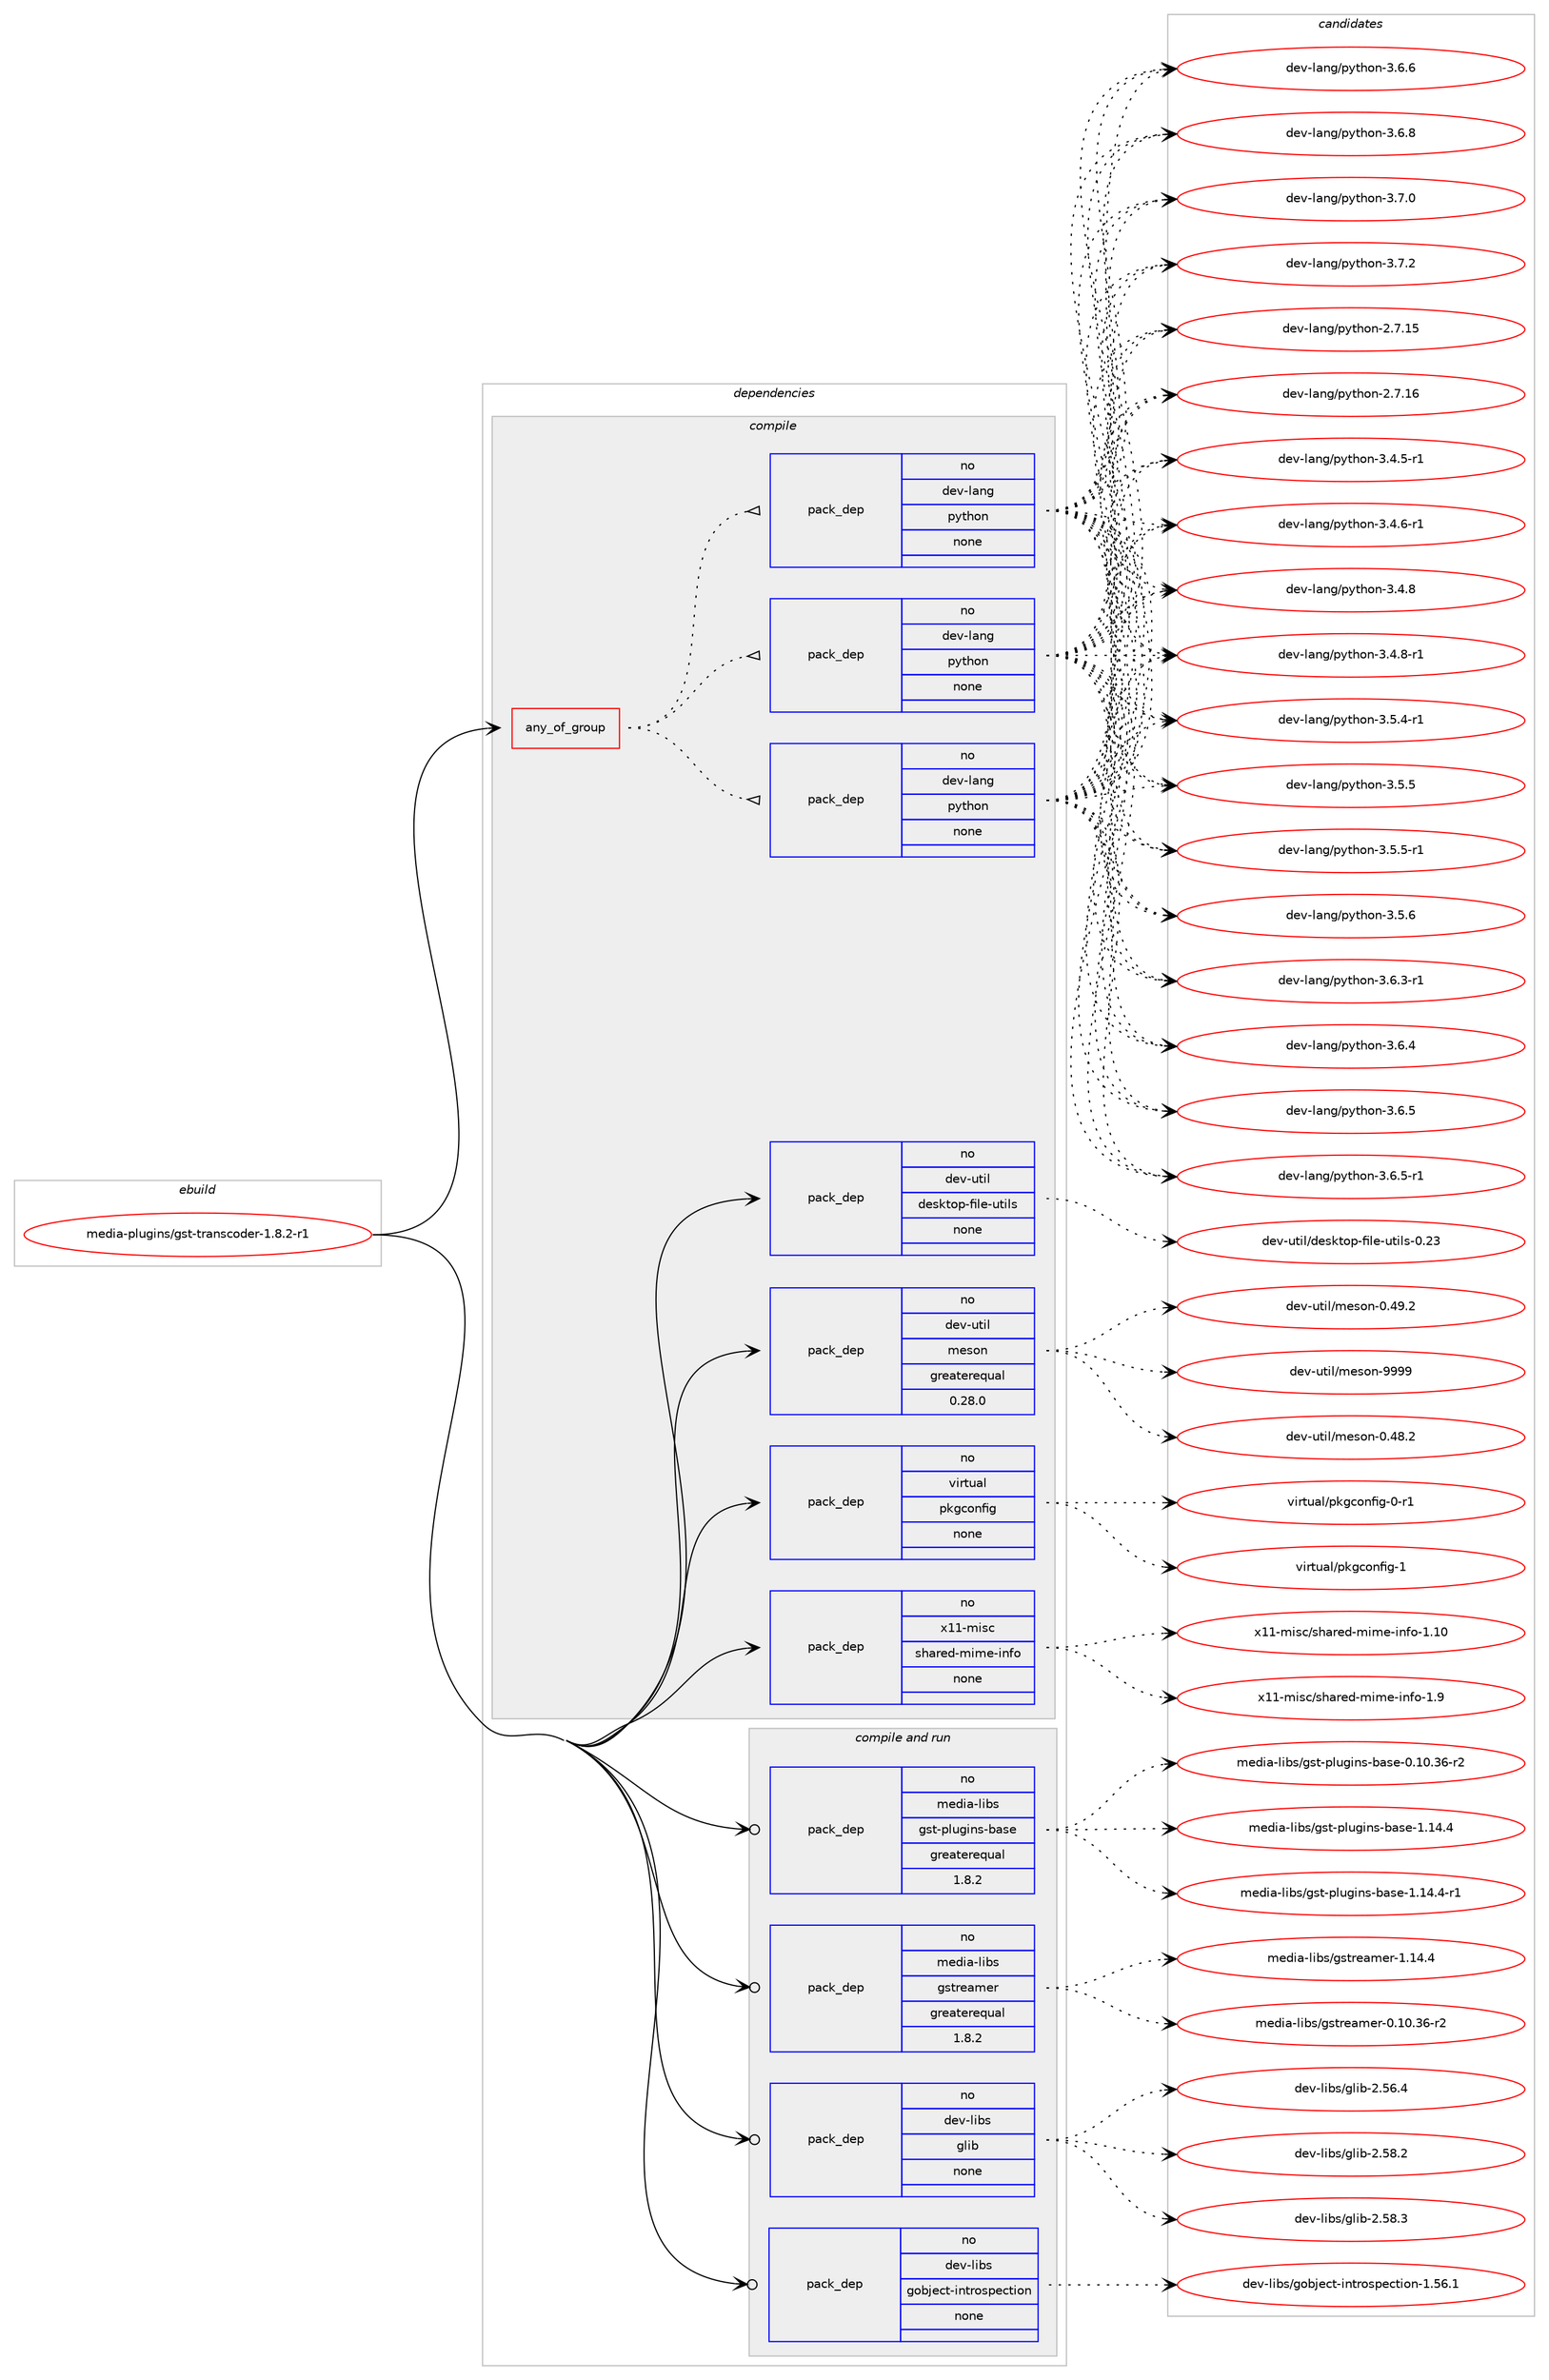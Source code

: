digraph prolog {

# *************
# Graph options
# *************

newrank=true;
concentrate=true;
compound=true;
graph [rankdir=LR,fontname=Helvetica,fontsize=10,ranksep=1.5];#, ranksep=2.5, nodesep=0.2];
edge  [arrowhead=vee];
node  [fontname=Helvetica,fontsize=10];

# **********
# The ebuild
# **********

subgraph cluster_leftcol {
color=gray;
rank=same;
label=<<i>ebuild</i>>;
id [label="media-plugins/gst-transcoder-1.8.2-r1", color=red, width=4, href="../media-plugins/gst-transcoder-1.8.2-r1.svg"];
}

# ****************
# The dependencies
# ****************

subgraph cluster_midcol {
color=gray;
label=<<i>dependencies</i>>;
subgraph cluster_compile {
fillcolor="#eeeeee";
style=filled;
label=<<i>compile</i>>;
subgraph any25381 {
dependency1621111 [label=<<TABLE BORDER="0" CELLBORDER="1" CELLSPACING="0" CELLPADDING="4"><TR><TD CELLPADDING="10">any_of_group</TD></TR></TABLE>>, shape=none, color=red];subgraph pack1158495 {
dependency1621112 [label=<<TABLE BORDER="0" CELLBORDER="1" CELLSPACING="0" CELLPADDING="4" WIDTH="220"><TR><TD ROWSPAN="6" CELLPADDING="30">pack_dep</TD></TR><TR><TD WIDTH="110">no</TD></TR><TR><TD>dev-lang</TD></TR><TR><TD>python</TD></TR><TR><TD>none</TD></TR><TR><TD></TD></TR></TABLE>>, shape=none, color=blue];
}
dependency1621111:e -> dependency1621112:w [weight=20,style="dotted",arrowhead="oinv"];
subgraph pack1158496 {
dependency1621113 [label=<<TABLE BORDER="0" CELLBORDER="1" CELLSPACING="0" CELLPADDING="4" WIDTH="220"><TR><TD ROWSPAN="6" CELLPADDING="30">pack_dep</TD></TR><TR><TD WIDTH="110">no</TD></TR><TR><TD>dev-lang</TD></TR><TR><TD>python</TD></TR><TR><TD>none</TD></TR><TR><TD></TD></TR></TABLE>>, shape=none, color=blue];
}
dependency1621111:e -> dependency1621113:w [weight=20,style="dotted",arrowhead="oinv"];
subgraph pack1158497 {
dependency1621114 [label=<<TABLE BORDER="0" CELLBORDER="1" CELLSPACING="0" CELLPADDING="4" WIDTH="220"><TR><TD ROWSPAN="6" CELLPADDING="30">pack_dep</TD></TR><TR><TD WIDTH="110">no</TD></TR><TR><TD>dev-lang</TD></TR><TR><TD>python</TD></TR><TR><TD>none</TD></TR><TR><TD></TD></TR></TABLE>>, shape=none, color=blue];
}
dependency1621111:e -> dependency1621114:w [weight=20,style="dotted",arrowhead="oinv"];
}
id:e -> dependency1621111:w [weight=20,style="solid",arrowhead="vee"];
subgraph pack1158498 {
dependency1621115 [label=<<TABLE BORDER="0" CELLBORDER="1" CELLSPACING="0" CELLPADDING="4" WIDTH="220"><TR><TD ROWSPAN="6" CELLPADDING="30">pack_dep</TD></TR><TR><TD WIDTH="110">no</TD></TR><TR><TD>dev-util</TD></TR><TR><TD>desktop-file-utils</TD></TR><TR><TD>none</TD></TR><TR><TD></TD></TR></TABLE>>, shape=none, color=blue];
}
id:e -> dependency1621115:w [weight=20,style="solid",arrowhead="vee"];
subgraph pack1158499 {
dependency1621116 [label=<<TABLE BORDER="0" CELLBORDER="1" CELLSPACING="0" CELLPADDING="4" WIDTH="220"><TR><TD ROWSPAN="6" CELLPADDING="30">pack_dep</TD></TR><TR><TD WIDTH="110">no</TD></TR><TR><TD>dev-util</TD></TR><TR><TD>meson</TD></TR><TR><TD>greaterequal</TD></TR><TR><TD>0.28.0</TD></TR></TABLE>>, shape=none, color=blue];
}
id:e -> dependency1621116:w [weight=20,style="solid",arrowhead="vee"];
subgraph pack1158500 {
dependency1621117 [label=<<TABLE BORDER="0" CELLBORDER="1" CELLSPACING="0" CELLPADDING="4" WIDTH="220"><TR><TD ROWSPAN="6" CELLPADDING="30">pack_dep</TD></TR><TR><TD WIDTH="110">no</TD></TR><TR><TD>virtual</TD></TR><TR><TD>pkgconfig</TD></TR><TR><TD>none</TD></TR><TR><TD></TD></TR></TABLE>>, shape=none, color=blue];
}
id:e -> dependency1621117:w [weight=20,style="solid",arrowhead="vee"];
subgraph pack1158501 {
dependency1621118 [label=<<TABLE BORDER="0" CELLBORDER="1" CELLSPACING="0" CELLPADDING="4" WIDTH="220"><TR><TD ROWSPAN="6" CELLPADDING="30">pack_dep</TD></TR><TR><TD WIDTH="110">no</TD></TR><TR><TD>x11-misc</TD></TR><TR><TD>shared-mime-info</TD></TR><TR><TD>none</TD></TR><TR><TD></TD></TR></TABLE>>, shape=none, color=blue];
}
id:e -> dependency1621118:w [weight=20,style="solid",arrowhead="vee"];
}
subgraph cluster_compileandrun {
fillcolor="#eeeeee";
style=filled;
label=<<i>compile and run</i>>;
subgraph pack1158502 {
dependency1621119 [label=<<TABLE BORDER="0" CELLBORDER="1" CELLSPACING="0" CELLPADDING="4" WIDTH="220"><TR><TD ROWSPAN="6" CELLPADDING="30">pack_dep</TD></TR><TR><TD WIDTH="110">no</TD></TR><TR><TD>dev-libs</TD></TR><TR><TD>glib</TD></TR><TR><TD>none</TD></TR><TR><TD></TD></TR></TABLE>>, shape=none, color=blue];
}
id:e -> dependency1621119:w [weight=20,style="solid",arrowhead="odotvee"];
subgraph pack1158503 {
dependency1621120 [label=<<TABLE BORDER="0" CELLBORDER="1" CELLSPACING="0" CELLPADDING="4" WIDTH="220"><TR><TD ROWSPAN="6" CELLPADDING="30">pack_dep</TD></TR><TR><TD WIDTH="110">no</TD></TR><TR><TD>dev-libs</TD></TR><TR><TD>gobject-introspection</TD></TR><TR><TD>none</TD></TR><TR><TD></TD></TR></TABLE>>, shape=none, color=blue];
}
id:e -> dependency1621120:w [weight=20,style="solid",arrowhead="odotvee"];
subgraph pack1158504 {
dependency1621121 [label=<<TABLE BORDER="0" CELLBORDER="1" CELLSPACING="0" CELLPADDING="4" WIDTH="220"><TR><TD ROWSPAN="6" CELLPADDING="30">pack_dep</TD></TR><TR><TD WIDTH="110">no</TD></TR><TR><TD>media-libs</TD></TR><TR><TD>gst-plugins-base</TD></TR><TR><TD>greaterequal</TD></TR><TR><TD>1.8.2</TD></TR></TABLE>>, shape=none, color=blue];
}
id:e -> dependency1621121:w [weight=20,style="solid",arrowhead="odotvee"];
subgraph pack1158505 {
dependency1621122 [label=<<TABLE BORDER="0" CELLBORDER="1" CELLSPACING="0" CELLPADDING="4" WIDTH="220"><TR><TD ROWSPAN="6" CELLPADDING="30">pack_dep</TD></TR><TR><TD WIDTH="110">no</TD></TR><TR><TD>media-libs</TD></TR><TR><TD>gstreamer</TD></TR><TR><TD>greaterequal</TD></TR><TR><TD>1.8.2</TD></TR></TABLE>>, shape=none, color=blue];
}
id:e -> dependency1621122:w [weight=20,style="solid",arrowhead="odotvee"];
}
subgraph cluster_run {
fillcolor="#eeeeee";
style=filled;
label=<<i>run</i>>;
}
}

# **************
# The candidates
# **************

subgraph cluster_choices {
rank=same;
color=gray;
label=<<i>candidates</i>>;

subgraph choice1158495 {
color=black;
nodesep=1;
choice10010111845108971101034711212111610411111045504655464953 [label="dev-lang/python-2.7.15", color=red, width=4,href="../dev-lang/python-2.7.15.svg"];
choice10010111845108971101034711212111610411111045504655464954 [label="dev-lang/python-2.7.16", color=red, width=4,href="../dev-lang/python-2.7.16.svg"];
choice1001011184510897110103471121211161041111104551465246534511449 [label="dev-lang/python-3.4.5-r1", color=red, width=4,href="../dev-lang/python-3.4.5-r1.svg"];
choice1001011184510897110103471121211161041111104551465246544511449 [label="dev-lang/python-3.4.6-r1", color=red, width=4,href="../dev-lang/python-3.4.6-r1.svg"];
choice100101118451089711010347112121116104111110455146524656 [label="dev-lang/python-3.4.8", color=red, width=4,href="../dev-lang/python-3.4.8.svg"];
choice1001011184510897110103471121211161041111104551465246564511449 [label="dev-lang/python-3.4.8-r1", color=red, width=4,href="../dev-lang/python-3.4.8-r1.svg"];
choice1001011184510897110103471121211161041111104551465346524511449 [label="dev-lang/python-3.5.4-r1", color=red, width=4,href="../dev-lang/python-3.5.4-r1.svg"];
choice100101118451089711010347112121116104111110455146534653 [label="dev-lang/python-3.5.5", color=red, width=4,href="../dev-lang/python-3.5.5.svg"];
choice1001011184510897110103471121211161041111104551465346534511449 [label="dev-lang/python-3.5.5-r1", color=red, width=4,href="../dev-lang/python-3.5.5-r1.svg"];
choice100101118451089711010347112121116104111110455146534654 [label="dev-lang/python-3.5.6", color=red, width=4,href="../dev-lang/python-3.5.6.svg"];
choice1001011184510897110103471121211161041111104551465446514511449 [label="dev-lang/python-3.6.3-r1", color=red, width=4,href="../dev-lang/python-3.6.3-r1.svg"];
choice100101118451089711010347112121116104111110455146544652 [label="dev-lang/python-3.6.4", color=red, width=4,href="../dev-lang/python-3.6.4.svg"];
choice100101118451089711010347112121116104111110455146544653 [label="dev-lang/python-3.6.5", color=red, width=4,href="../dev-lang/python-3.6.5.svg"];
choice1001011184510897110103471121211161041111104551465446534511449 [label="dev-lang/python-3.6.5-r1", color=red, width=4,href="../dev-lang/python-3.6.5-r1.svg"];
choice100101118451089711010347112121116104111110455146544654 [label="dev-lang/python-3.6.6", color=red, width=4,href="../dev-lang/python-3.6.6.svg"];
choice100101118451089711010347112121116104111110455146544656 [label="dev-lang/python-3.6.8", color=red, width=4,href="../dev-lang/python-3.6.8.svg"];
choice100101118451089711010347112121116104111110455146554648 [label="dev-lang/python-3.7.0", color=red, width=4,href="../dev-lang/python-3.7.0.svg"];
choice100101118451089711010347112121116104111110455146554650 [label="dev-lang/python-3.7.2", color=red, width=4,href="../dev-lang/python-3.7.2.svg"];
dependency1621112:e -> choice10010111845108971101034711212111610411111045504655464953:w [style=dotted,weight="100"];
dependency1621112:e -> choice10010111845108971101034711212111610411111045504655464954:w [style=dotted,weight="100"];
dependency1621112:e -> choice1001011184510897110103471121211161041111104551465246534511449:w [style=dotted,weight="100"];
dependency1621112:e -> choice1001011184510897110103471121211161041111104551465246544511449:w [style=dotted,weight="100"];
dependency1621112:e -> choice100101118451089711010347112121116104111110455146524656:w [style=dotted,weight="100"];
dependency1621112:e -> choice1001011184510897110103471121211161041111104551465246564511449:w [style=dotted,weight="100"];
dependency1621112:e -> choice1001011184510897110103471121211161041111104551465346524511449:w [style=dotted,weight="100"];
dependency1621112:e -> choice100101118451089711010347112121116104111110455146534653:w [style=dotted,weight="100"];
dependency1621112:e -> choice1001011184510897110103471121211161041111104551465346534511449:w [style=dotted,weight="100"];
dependency1621112:e -> choice100101118451089711010347112121116104111110455146534654:w [style=dotted,weight="100"];
dependency1621112:e -> choice1001011184510897110103471121211161041111104551465446514511449:w [style=dotted,weight="100"];
dependency1621112:e -> choice100101118451089711010347112121116104111110455146544652:w [style=dotted,weight="100"];
dependency1621112:e -> choice100101118451089711010347112121116104111110455146544653:w [style=dotted,weight="100"];
dependency1621112:e -> choice1001011184510897110103471121211161041111104551465446534511449:w [style=dotted,weight="100"];
dependency1621112:e -> choice100101118451089711010347112121116104111110455146544654:w [style=dotted,weight="100"];
dependency1621112:e -> choice100101118451089711010347112121116104111110455146544656:w [style=dotted,weight="100"];
dependency1621112:e -> choice100101118451089711010347112121116104111110455146554648:w [style=dotted,weight="100"];
dependency1621112:e -> choice100101118451089711010347112121116104111110455146554650:w [style=dotted,weight="100"];
}
subgraph choice1158496 {
color=black;
nodesep=1;
choice10010111845108971101034711212111610411111045504655464953 [label="dev-lang/python-2.7.15", color=red, width=4,href="../dev-lang/python-2.7.15.svg"];
choice10010111845108971101034711212111610411111045504655464954 [label="dev-lang/python-2.7.16", color=red, width=4,href="../dev-lang/python-2.7.16.svg"];
choice1001011184510897110103471121211161041111104551465246534511449 [label="dev-lang/python-3.4.5-r1", color=red, width=4,href="../dev-lang/python-3.4.5-r1.svg"];
choice1001011184510897110103471121211161041111104551465246544511449 [label="dev-lang/python-3.4.6-r1", color=red, width=4,href="../dev-lang/python-3.4.6-r1.svg"];
choice100101118451089711010347112121116104111110455146524656 [label="dev-lang/python-3.4.8", color=red, width=4,href="../dev-lang/python-3.4.8.svg"];
choice1001011184510897110103471121211161041111104551465246564511449 [label="dev-lang/python-3.4.8-r1", color=red, width=4,href="../dev-lang/python-3.4.8-r1.svg"];
choice1001011184510897110103471121211161041111104551465346524511449 [label="dev-lang/python-3.5.4-r1", color=red, width=4,href="../dev-lang/python-3.5.4-r1.svg"];
choice100101118451089711010347112121116104111110455146534653 [label="dev-lang/python-3.5.5", color=red, width=4,href="../dev-lang/python-3.5.5.svg"];
choice1001011184510897110103471121211161041111104551465346534511449 [label="dev-lang/python-3.5.5-r1", color=red, width=4,href="../dev-lang/python-3.5.5-r1.svg"];
choice100101118451089711010347112121116104111110455146534654 [label="dev-lang/python-3.5.6", color=red, width=4,href="../dev-lang/python-3.5.6.svg"];
choice1001011184510897110103471121211161041111104551465446514511449 [label="dev-lang/python-3.6.3-r1", color=red, width=4,href="../dev-lang/python-3.6.3-r1.svg"];
choice100101118451089711010347112121116104111110455146544652 [label="dev-lang/python-3.6.4", color=red, width=4,href="../dev-lang/python-3.6.4.svg"];
choice100101118451089711010347112121116104111110455146544653 [label="dev-lang/python-3.6.5", color=red, width=4,href="../dev-lang/python-3.6.5.svg"];
choice1001011184510897110103471121211161041111104551465446534511449 [label="dev-lang/python-3.6.5-r1", color=red, width=4,href="../dev-lang/python-3.6.5-r1.svg"];
choice100101118451089711010347112121116104111110455146544654 [label="dev-lang/python-3.6.6", color=red, width=4,href="../dev-lang/python-3.6.6.svg"];
choice100101118451089711010347112121116104111110455146544656 [label="dev-lang/python-3.6.8", color=red, width=4,href="../dev-lang/python-3.6.8.svg"];
choice100101118451089711010347112121116104111110455146554648 [label="dev-lang/python-3.7.0", color=red, width=4,href="../dev-lang/python-3.7.0.svg"];
choice100101118451089711010347112121116104111110455146554650 [label="dev-lang/python-3.7.2", color=red, width=4,href="../dev-lang/python-3.7.2.svg"];
dependency1621113:e -> choice10010111845108971101034711212111610411111045504655464953:w [style=dotted,weight="100"];
dependency1621113:e -> choice10010111845108971101034711212111610411111045504655464954:w [style=dotted,weight="100"];
dependency1621113:e -> choice1001011184510897110103471121211161041111104551465246534511449:w [style=dotted,weight="100"];
dependency1621113:e -> choice1001011184510897110103471121211161041111104551465246544511449:w [style=dotted,weight="100"];
dependency1621113:e -> choice100101118451089711010347112121116104111110455146524656:w [style=dotted,weight="100"];
dependency1621113:e -> choice1001011184510897110103471121211161041111104551465246564511449:w [style=dotted,weight="100"];
dependency1621113:e -> choice1001011184510897110103471121211161041111104551465346524511449:w [style=dotted,weight="100"];
dependency1621113:e -> choice100101118451089711010347112121116104111110455146534653:w [style=dotted,weight="100"];
dependency1621113:e -> choice1001011184510897110103471121211161041111104551465346534511449:w [style=dotted,weight="100"];
dependency1621113:e -> choice100101118451089711010347112121116104111110455146534654:w [style=dotted,weight="100"];
dependency1621113:e -> choice1001011184510897110103471121211161041111104551465446514511449:w [style=dotted,weight="100"];
dependency1621113:e -> choice100101118451089711010347112121116104111110455146544652:w [style=dotted,weight="100"];
dependency1621113:e -> choice100101118451089711010347112121116104111110455146544653:w [style=dotted,weight="100"];
dependency1621113:e -> choice1001011184510897110103471121211161041111104551465446534511449:w [style=dotted,weight="100"];
dependency1621113:e -> choice100101118451089711010347112121116104111110455146544654:w [style=dotted,weight="100"];
dependency1621113:e -> choice100101118451089711010347112121116104111110455146544656:w [style=dotted,weight="100"];
dependency1621113:e -> choice100101118451089711010347112121116104111110455146554648:w [style=dotted,weight="100"];
dependency1621113:e -> choice100101118451089711010347112121116104111110455146554650:w [style=dotted,weight="100"];
}
subgraph choice1158497 {
color=black;
nodesep=1;
choice10010111845108971101034711212111610411111045504655464953 [label="dev-lang/python-2.7.15", color=red, width=4,href="../dev-lang/python-2.7.15.svg"];
choice10010111845108971101034711212111610411111045504655464954 [label="dev-lang/python-2.7.16", color=red, width=4,href="../dev-lang/python-2.7.16.svg"];
choice1001011184510897110103471121211161041111104551465246534511449 [label="dev-lang/python-3.4.5-r1", color=red, width=4,href="../dev-lang/python-3.4.5-r1.svg"];
choice1001011184510897110103471121211161041111104551465246544511449 [label="dev-lang/python-3.4.6-r1", color=red, width=4,href="../dev-lang/python-3.4.6-r1.svg"];
choice100101118451089711010347112121116104111110455146524656 [label="dev-lang/python-3.4.8", color=red, width=4,href="../dev-lang/python-3.4.8.svg"];
choice1001011184510897110103471121211161041111104551465246564511449 [label="dev-lang/python-3.4.8-r1", color=red, width=4,href="../dev-lang/python-3.4.8-r1.svg"];
choice1001011184510897110103471121211161041111104551465346524511449 [label="dev-lang/python-3.5.4-r1", color=red, width=4,href="../dev-lang/python-3.5.4-r1.svg"];
choice100101118451089711010347112121116104111110455146534653 [label="dev-lang/python-3.5.5", color=red, width=4,href="../dev-lang/python-3.5.5.svg"];
choice1001011184510897110103471121211161041111104551465346534511449 [label="dev-lang/python-3.5.5-r1", color=red, width=4,href="../dev-lang/python-3.5.5-r1.svg"];
choice100101118451089711010347112121116104111110455146534654 [label="dev-lang/python-3.5.6", color=red, width=4,href="../dev-lang/python-3.5.6.svg"];
choice1001011184510897110103471121211161041111104551465446514511449 [label="dev-lang/python-3.6.3-r1", color=red, width=4,href="../dev-lang/python-3.6.3-r1.svg"];
choice100101118451089711010347112121116104111110455146544652 [label="dev-lang/python-3.6.4", color=red, width=4,href="../dev-lang/python-3.6.4.svg"];
choice100101118451089711010347112121116104111110455146544653 [label="dev-lang/python-3.6.5", color=red, width=4,href="../dev-lang/python-3.6.5.svg"];
choice1001011184510897110103471121211161041111104551465446534511449 [label="dev-lang/python-3.6.5-r1", color=red, width=4,href="../dev-lang/python-3.6.5-r1.svg"];
choice100101118451089711010347112121116104111110455146544654 [label="dev-lang/python-3.6.6", color=red, width=4,href="../dev-lang/python-3.6.6.svg"];
choice100101118451089711010347112121116104111110455146544656 [label="dev-lang/python-3.6.8", color=red, width=4,href="../dev-lang/python-3.6.8.svg"];
choice100101118451089711010347112121116104111110455146554648 [label="dev-lang/python-3.7.0", color=red, width=4,href="../dev-lang/python-3.7.0.svg"];
choice100101118451089711010347112121116104111110455146554650 [label="dev-lang/python-3.7.2", color=red, width=4,href="../dev-lang/python-3.7.2.svg"];
dependency1621114:e -> choice10010111845108971101034711212111610411111045504655464953:w [style=dotted,weight="100"];
dependency1621114:e -> choice10010111845108971101034711212111610411111045504655464954:w [style=dotted,weight="100"];
dependency1621114:e -> choice1001011184510897110103471121211161041111104551465246534511449:w [style=dotted,weight="100"];
dependency1621114:e -> choice1001011184510897110103471121211161041111104551465246544511449:w [style=dotted,weight="100"];
dependency1621114:e -> choice100101118451089711010347112121116104111110455146524656:w [style=dotted,weight="100"];
dependency1621114:e -> choice1001011184510897110103471121211161041111104551465246564511449:w [style=dotted,weight="100"];
dependency1621114:e -> choice1001011184510897110103471121211161041111104551465346524511449:w [style=dotted,weight="100"];
dependency1621114:e -> choice100101118451089711010347112121116104111110455146534653:w [style=dotted,weight="100"];
dependency1621114:e -> choice1001011184510897110103471121211161041111104551465346534511449:w [style=dotted,weight="100"];
dependency1621114:e -> choice100101118451089711010347112121116104111110455146534654:w [style=dotted,weight="100"];
dependency1621114:e -> choice1001011184510897110103471121211161041111104551465446514511449:w [style=dotted,weight="100"];
dependency1621114:e -> choice100101118451089711010347112121116104111110455146544652:w [style=dotted,weight="100"];
dependency1621114:e -> choice100101118451089711010347112121116104111110455146544653:w [style=dotted,weight="100"];
dependency1621114:e -> choice1001011184510897110103471121211161041111104551465446534511449:w [style=dotted,weight="100"];
dependency1621114:e -> choice100101118451089711010347112121116104111110455146544654:w [style=dotted,weight="100"];
dependency1621114:e -> choice100101118451089711010347112121116104111110455146544656:w [style=dotted,weight="100"];
dependency1621114:e -> choice100101118451089711010347112121116104111110455146554648:w [style=dotted,weight="100"];
dependency1621114:e -> choice100101118451089711010347112121116104111110455146554650:w [style=dotted,weight="100"];
}
subgraph choice1158498 {
color=black;
nodesep=1;
choice100101118451171161051084710010111510711611111245102105108101451171161051081154548465051 [label="dev-util/desktop-file-utils-0.23", color=red, width=4,href="../dev-util/desktop-file-utils-0.23.svg"];
dependency1621115:e -> choice100101118451171161051084710010111510711611111245102105108101451171161051081154548465051:w [style=dotted,weight="100"];
}
subgraph choice1158499 {
color=black;
nodesep=1;
choice100101118451171161051084710910111511111045484652564650 [label="dev-util/meson-0.48.2", color=red, width=4,href="../dev-util/meson-0.48.2.svg"];
choice100101118451171161051084710910111511111045484652574650 [label="dev-util/meson-0.49.2", color=red, width=4,href="../dev-util/meson-0.49.2.svg"];
choice10010111845117116105108471091011151111104557575757 [label="dev-util/meson-9999", color=red, width=4,href="../dev-util/meson-9999.svg"];
dependency1621116:e -> choice100101118451171161051084710910111511111045484652564650:w [style=dotted,weight="100"];
dependency1621116:e -> choice100101118451171161051084710910111511111045484652574650:w [style=dotted,weight="100"];
dependency1621116:e -> choice10010111845117116105108471091011151111104557575757:w [style=dotted,weight="100"];
}
subgraph choice1158500 {
color=black;
nodesep=1;
choice11810511411611797108471121071039911111010210510345484511449 [label="virtual/pkgconfig-0-r1", color=red, width=4,href="../virtual/pkgconfig-0-r1.svg"];
choice1181051141161179710847112107103991111101021051034549 [label="virtual/pkgconfig-1", color=red, width=4,href="../virtual/pkgconfig-1.svg"];
dependency1621117:e -> choice11810511411611797108471121071039911111010210510345484511449:w [style=dotted,weight="100"];
dependency1621117:e -> choice1181051141161179710847112107103991111101021051034549:w [style=dotted,weight="100"];
}
subgraph choice1158501 {
color=black;
nodesep=1;
choice12049494510910511599471151049711410110045109105109101451051101021114549464948 [label="x11-misc/shared-mime-info-1.10", color=red, width=4,href="../x11-misc/shared-mime-info-1.10.svg"];
choice120494945109105115994711510497114101100451091051091014510511010211145494657 [label="x11-misc/shared-mime-info-1.9", color=red, width=4,href="../x11-misc/shared-mime-info-1.9.svg"];
dependency1621118:e -> choice12049494510910511599471151049711410110045109105109101451051101021114549464948:w [style=dotted,weight="100"];
dependency1621118:e -> choice120494945109105115994711510497114101100451091051091014510511010211145494657:w [style=dotted,weight="100"];
}
subgraph choice1158502 {
color=black;
nodesep=1;
choice1001011184510810598115471031081059845504653544652 [label="dev-libs/glib-2.56.4", color=red, width=4,href="../dev-libs/glib-2.56.4.svg"];
choice1001011184510810598115471031081059845504653564650 [label="dev-libs/glib-2.58.2", color=red, width=4,href="../dev-libs/glib-2.58.2.svg"];
choice1001011184510810598115471031081059845504653564651 [label="dev-libs/glib-2.58.3", color=red, width=4,href="../dev-libs/glib-2.58.3.svg"];
dependency1621119:e -> choice1001011184510810598115471031081059845504653544652:w [style=dotted,weight="100"];
dependency1621119:e -> choice1001011184510810598115471031081059845504653564650:w [style=dotted,weight="100"];
dependency1621119:e -> choice1001011184510810598115471031081059845504653564651:w [style=dotted,weight="100"];
}
subgraph choice1158503 {
color=black;
nodesep=1;
choice1001011184510810598115471031119810610199116451051101161141111151121019911610511111045494653544649 [label="dev-libs/gobject-introspection-1.56.1", color=red, width=4,href="../dev-libs/gobject-introspection-1.56.1.svg"];
dependency1621120:e -> choice1001011184510810598115471031119810610199116451051101161141111151121019911610511111045494653544649:w [style=dotted,weight="100"];
}
subgraph choice1158504 {
color=black;
nodesep=1;
choice109101100105974510810598115471031151164511210811710310511011545989711510145484649484651544511450 [label="media-libs/gst-plugins-base-0.10.36-r2", color=red, width=4,href="../media-libs/gst-plugins-base-0.10.36-r2.svg"];
choice109101100105974510810598115471031151164511210811710310511011545989711510145494649524652 [label="media-libs/gst-plugins-base-1.14.4", color=red, width=4,href="../media-libs/gst-plugins-base-1.14.4.svg"];
choice1091011001059745108105981154710311511645112108117103105110115459897115101454946495246524511449 [label="media-libs/gst-plugins-base-1.14.4-r1", color=red, width=4,href="../media-libs/gst-plugins-base-1.14.4-r1.svg"];
dependency1621121:e -> choice109101100105974510810598115471031151164511210811710310511011545989711510145484649484651544511450:w [style=dotted,weight="100"];
dependency1621121:e -> choice109101100105974510810598115471031151164511210811710310511011545989711510145494649524652:w [style=dotted,weight="100"];
dependency1621121:e -> choice1091011001059745108105981154710311511645112108117103105110115459897115101454946495246524511449:w [style=dotted,weight="100"];
}
subgraph choice1158505 {
color=black;
nodesep=1;
choice109101100105974510810598115471031151161141019710910111445484649484651544511450 [label="media-libs/gstreamer-0.10.36-r2", color=red, width=4,href="../media-libs/gstreamer-0.10.36-r2.svg"];
choice109101100105974510810598115471031151161141019710910111445494649524652 [label="media-libs/gstreamer-1.14.4", color=red, width=4,href="../media-libs/gstreamer-1.14.4.svg"];
dependency1621122:e -> choice109101100105974510810598115471031151161141019710910111445484649484651544511450:w [style=dotted,weight="100"];
dependency1621122:e -> choice109101100105974510810598115471031151161141019710910111445494649524652:w [style=dotted,weight="100"];
}
}

}
